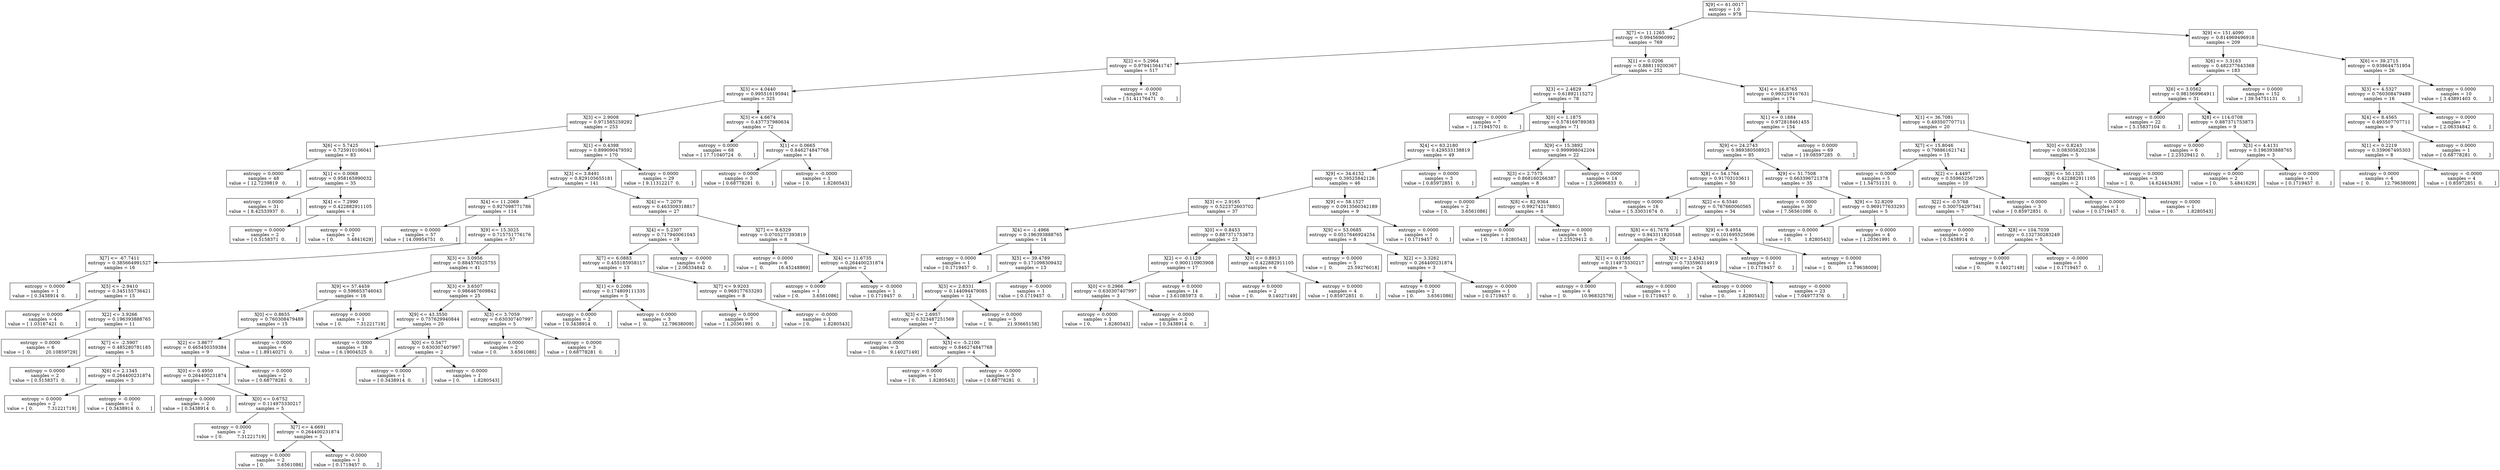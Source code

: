 digraph Tree {
0 [label="X[9] <= 61.0017\nentropy = 1.0\nsamples = 978", shape="box"] ;
1 [label="X[7] <= 11.1265\nentropy = 0.99456960992\nsamples = 769", shape="box"] ;
0 -> 1 ;
2 [label="X[2] <= 5.2964\nentropy = 0.979415641747\nsamples = 517", shape="box"] ;
1 -> 2 ;
3 [label="X[3] <= 4.0440\nentropy = 0.995516195941\nsamples = 325", shape="box"] ;
2 -> 3 ;
4 [label="X[3] <= 2.9008\nentropy = 0.971585259292\nsamples = 253", shape="box"] ;
3 -> 4 ;
5 [label="X[6] <= 5.7425\nentropy = 0.725910106041\nsamples = 83", shape="box"] ;
4 -> 5 ;
6 [label="entropy = 0.0000\nsamples = 48\nvalue = [ 12.7239819   0.       ]", shape="box"] ;
5 -> 6 ;
7 [label="X[1] <= 0.0068\nentropy = 0.958165990032\nsamples = 35", shape="box"] ;
5 -> 7 ;
8 [label="entropy = 0.0000\nsamples = 31\nvalue = [ 8.42533937  0.        ]", shape="box"] ;
7 -> 8 ;
9 [label="X[4] <= 7.2990\nentropy = 0.422882911105\nsamples = 4", shape="box"] ;
7 -> 9 ;
10 [label="entropy = 0.0000\nsamples = 2\nvalue = [ 0.5158371  0.       ]", shape="box"] ;
9 -> 10 ;
11 [label="entropy = 0.0000\nsamples = 2\nvalue = [ 0.         5.4841629]", shape="box"] ;
9 -> 11 ;
12 [label="X[1] <= 0.4398\nentropy = 0.899090479592\nsamples = 170", shape="box"] ;
4 -> 12 ;
13 [label="X[3] <= 3.8491\nentropy = 0.829105655181\nsamples = 141", shape="box"] ;
12 -> 13 ;
14 [label="X[4] <= 11.2069\nentropy = 0.927098771786\nsamples = 114", shape="box"] ;
13 -> 14 ;
15 [label="entropy = 0.0000\nsamples = 57\nvalue = [ 14.09954751   0.        ]", shape="box"] ;
14 -> 15 ;
16 [label="X[9] <= 15.3025\nentropy = 0.715751776176\nsamples = 57", shape="box"] ;
14 -> 16 ;
17 [label="X[7] <= -67.7411\nentropy = 0.385664991527\nsamples = 16", shape="box"] ;
16 -> 17 ;
18 [label="entropy = 0.0000\nsamples = 1\nvalue = [ 0.3438914  0.       ]", shape="box"] ;
17 -> 18 ;
19 [label="X[5] <= -2.9410\nentropy = 0.345155736421\nsamples = 15", shape="box"] ;
17 -> 19 ;
20 [label="entropy = 0.0000\nsamples = 4\nvalue = [ 1.03167421  0.        ]", shape="box"] ;
19 -> 20 ;
21 [label="X[2] <= 3.9266\nentropy = 0.196393888765\nsamples = 11", shape="box"] ;
19 -> 21 ;
22 [label="entropy = 0.0000\nsamples = 6\nvalue = [  0.          20.10859729]", shape="box"] ;
21 -> 22 ;
23 [label="X[7] <= -2.5907\nentropy = 0.485280781185\nsamples = 5", shape="box"] ;
21 -> 23 ;
24 [label="entropy = 0.0000\nsamples = 2\nvalue = [ 0.5158371  0.       ]", shape="box"] ;
23 -> 24 ;
25 [label="X[6] <= 2.1345\nentropy = 0.264400231874\nsamples = 3", shape="box"] ;
23 -> 25 ;
26 [label="entropy = 0.0000\nsamples = 2\nvalue = [ 0.          7.31221719]", shape="box"] ;
25 -> 26 ;
27 [label="entropy = -0.0000\nsamples = 1\nvalue = [ 0.3438914  0.       ]", shape="box"] ;
25 -> 27 ;
28 [label="X[3] <= 3.0956\nentropy = 0.884576525755\nsamples = 41", shape="box"] ;
16 -> 28 ;
29 [label="X[9] <= 57.4459\nentropy = 0.596653746043\nsamples = 16", shape="box"] ;
28 -> 29 ;
30 [label="X[0] <= 0.8655\nentropy = 0.760308479489\nsamples = 15", shape="box"] ;
29 -> 30 ;
31 [label="X[2] <= 3.8677\nentropy = 0.465450359384\nsamples = 9", shape="box"] ;
30 -> 31 ;
32 [label="X[0] <= 0.4950\nentropy = 0.264400231874\nsamples = 7", shape="box"] ;
31 -> 32 ;
33 [label="entropy = 0.0000\nsamples = 2\nvalue = [ 0.3438914  0.       ]", shape="box"] ;
32 -> 33 ;
34 [label="X[0] <= 0.6752\nentropy = 0.114975330217\nsamples = 5", shape="box"] ;
32 -> 34 ;
35 [label="entropy = 0.0000\nsamples = 2\nvalue = [ 0.          7.31221719]", shape="box"] ;
34 -> 35 ;
36 [label="X[7] <= 4.6691\nentropy = 0.264400231874\nsamples = 3", shape="box"] ;
34 -> 36 ;
37 [label="entropy = 0.0000\nsamples = 2\nvalue = [ 0.         3.6561086]", shape="box"] ;
36 -> 37 ;
38 [label="entropy = -0.0000\nsamples = 1\nvalue = [ 0.1719457  0.       ]", shape="box"] ;
36 -> 38 ;
39 [label="entropy = 0.0000\nsamples = 2\nvalue = [ 0.68778281  0.        ]", shape="box"] ;
31 -> 39 ;
40 [label="entropy = 0.0000\nsamples = 6\nvalue = [ 1.89140271  0.        ]", shape="box"] ;
30 -> 40 ;
41 [label="entropy = 0.0000\nsamples = 1\nvalue = [ 0.          7.31221719]", shape="box"] ;
29 -> 41 ;
42 [label="X[3] <= 3.6507\nentropy = 0.986467609842\nsamples = 25", shape="box"] ;
28 -> 42 ;
43 [label="X[9] <= 43.3550\nentropy = 0.757629940844\nsamples = 20", shape="box"] ;
42 -> 43 ;
44 [label="entropy = 0.0000\nsamples = 18\nvalue = [ 6.19004525  0.        ]", shape="box"] ;
43 -> 44 ;
45 [label="X[0] <= 0.5477\nentropy = 0.630307407997\nsamples = 2", shape="box"] ;
43 -> 45 ;
46 [label="entropy = 0.0000\nsamples = 1\nvalue = [ 0.3438914  0.       ]", shape="box"] ;
45 -> 46 ;
47 [label="entropy = -0.0000\nsamples = 1\nvalue = [ 0.         1.8280543]", shape="box"] ;
45 -> 47 ;
48 [label="X[3] <= 3.7059\nentropy = 0.630307407997\nsamples = 5", shape="box"] ;
42 -> 48 ;
49 [label="entropy = 0.0000\nsamples = 2\nvalue = [ 0.         3.6561086]", shape="box"] ;
48 -> 49 ;
50 [label="entropy = 0.0000\nsamples = 3\nvalue = [ 0.68778281  0.        ]", shape="box"] ;
48 -> 50 ;
51 [label="X[4] <= 7.2079\nentropy = 0.463309318817\nsamples = 27", shape="box"] ;
13 -> 51 ;
52 [label="X[4] <= 5.2307\nentropy = 0.717940061043\nsamples = 19", shape="box"] ;
51 -> 52 ;
53 [label="X[7] <= 6.0883\nentropy = 0.455185958117\nsamples = 13", shape="box"] ;
52 -> 53 ;
54 [label="X[1] <= 0.2086\nentropy = 0.174809111335\nsamples = 5", shape="box"] ;
53 -> 54 ;
55 [label="entropy = 0.0000\nsamples = 2\nvalue = [ 0.3438914  0.       ]", shape="box"] ;
54 -> 55 ;
56 [label="entropy = 0.0000\nsamples = 3\nvalue = [  0.          12.79638009]", shape="box"] ;
54 -> 56 ;
57 [label="X[7] <= 9.9203\nentropy = 0.969177633293\nsamples = 8", shape="box"] ;
53 -> 57 ;
58 [label="entropy = 0.0000\nsamples = 7\nvalue = [ 1.20361991  0.        ]", shape="box"] ;
57 -> 58 ;
59 [label="entropy = -0.0000\nsamples = 1\nvalue = [ 0.         1.8280543]", shape="box"] ;
57 -> 59 ;
60 [label="entropy = -0.0000\nsamples = 6\nvalue = [ 2.06334842  0.        ]", shape="box"] ;
52 -> 60 ;
61 [label="X[7] <= 9.6329\nentropy = 0.0705277393819\nsamples = 8", shape="box"] ;
51 -> 61 ;
62 [label="entropy = 0.0000\nsamples = 6\nvalue = [  0.          16.45248869]", shape="box"] ;
61 -> 62 ;
63 [label="X[4] <= 11.6735\nentropy = 0.264400231874\nsamples = 2", shape="box"] ;
61 -> 63 ;
64 [label="entropy = 0.0000\nsamples = 1\nvalue = [ 0.         3.6561086]", shape="box"] ;
63 -> 64 ;
65 [label="entropy = -0.0000\nsamples = 1\nvalue = [ 0.1719457  0.       ]", shape="box"] ;
63 -> 65 ;
66 [label="entropy = 0.0000\nsamples = 29\nvalue = [ 9.11312217  0.        ]", shape="box"] ;
12 -> 66 ;
67 [label="X[3] <= 4.6674\nentropy = 0.437737980634\nsamples = 72", shape="box"] ;
3 -> 67 ;
68 [label="entropy = 0.0000\nsamples = 68\nvalue = [ 17.71040724   0.        ]", shape="box"] ;
67 -> 68 ;
69 [label="X[1] <= 0.0665\nentropy = 0.846274847768\nsamples = 4", shape="box"] ;
67 -> 69 ;
70 [label="entropy = 0.0000\nsamples = 3\nvalue = [ 0.68778281  0.        ]", shape="box"] ;
69 -> 70 ;
71 [label="entropy = -0.0000\nsamples = 1\nvalue = [ 0.         1.8280543]", shape="box"] ;
69 -> 71 ;
72 [label="entropy = -0.0000\nsamples = 192\nvalue = [ 51.41176471   0.        ]", shape="box"] ;
2 -> 72 ;
73 [label="X[1] <= 0.0206\nentropy = 0.888119200367\nsamples = 252", shape="box"] ;
1 -> 73 ;
74 [label="X[3] <= 2.4829\nentropy = 0.61892115272\nsamples = 78", shape="box"] ;
73 -> 74 ;
75 [label="entropy = 0.0000\nsamples = 7\nvalue = [ 1.71945701  0.        ]", shape="box"] ;
74 -> 75 ;
76 [label="X[0] <= 1.1875\nentropy = 0.578169789383\nsamples = 71", shape="box"] ;
74 -> 76 ;
77 [label="X[4] <= 63.2180\nentropy = 0.429533138819\nsamples = 49", shape="box"] ;
76 -> 77 ;
78 [label="X[9] <= 34.6152\nentropy = 0.39525842126\nsamples = 46", shape="box"] ;
77 -> 78 ;
79 [label="X[3] <= 2.9165\nentropy = 0.522372603702\nsamples = 37", shape="box"] ;
78 -> 79 ;
80 [label="X[4] <= -1.4966\nentropy = 0.196393888765\nsamples = 14", shape="box"] ;
79 -> 80 ;
81 [label="entropy = 0.0000\nsamples = 1\nvalue = [ 0.1719457  0.       ]", shape="box"] ;
80 -> 81 ;
82 [label="X[5] <= 39.4789\nentropy = 0.171098309432\nsamples = 13", shape="box"] ;
80 -> 82 ;
83 [label="X[3] <= 2.8331\nentropy = 0.144094479085\nsamples = 12", shape="box"] ;
82 -> 83 ;
84 [label="X[3] <= 2.6957\nentropy = 0.323487251569\nsamples = 7", shape="box"] ;
83 -> 84 ;
85 [label="entropy = 0.0000\nsamples = 3\nvalue = [ 0.          9.14027149]", shape="box"] ;
84 -> 85 ;
86 [label="X[5] <= -5.2100\nentropy = 0.846274847768\nsamples = 4", shape="box"] ;
84 -> 86 ;
87 [label="entropy = 0.0000\nsamples = 1\nvalue = [ 0.         1.8280543]", shape="box"] ;
86 -> 87 ;
88 [label="entropy = -0.0000\nsamples = 3\nvalue = [ 0.68778281  0.        ]", shape="box"] ;
86 -> 88 ;
89 [label="entropy = 0.0000\nsamples = 5\nvalue = [  0.          21.93665158]", shape="box"] ;
83 -> 89 ;
90 [label="entropy = -0.0000\nsamples = 1\nvalue = [ 0.1719457  0.       ]", shape="box"] ;
82 -> 90 ;
91 [label="X[0] <= 0.8453\nentropy = 0.887371753873\nsamples = 23", shape="box"] ;
79 -> 91 ;
92 [label="X[2] <= -0.1129\nentropy = 0.900110903908\nsamples = 17", shape="box"] ;
91 -> 92 ;
93 [label="X[0] <= 0.2966\nentropy = 0.630307407997\nsamples = 3", shape="box"] ;
92 -> 93 ;
94 [label="entropy = 0.0000\nsamples = 1\nvalue = [ 0.         1.8280543]", shape="box"] ;
93 -> 94 ;
95 [label="entropy = -0.0000\nsamples = 2\nvalue = [ 0.3438914  0.       ]", shape="box"] ;
93 -> 95 ;
96 [label="entropy = 0.0000\nsamples = 14\nvalue = [ 3.61085973  0.        ]", shape="box"] ;
92 -> 96 ;
97 [label="X[0] <= 0.8913\nentropy = 0.422882911105\nsamples = 6", shape="box"] ;
91 -> 97 ;
98 [label="entropy = 0.0000\nsamples = 2\nvalue = [ 0.          9.14027149]", shape="box"] ;
97 -> 98 ;
99 [label="entropy = 0.0000\nsamples = 4\nvalue = [ 0.85972851  0.        ]", shape="box"] ;
97 -> 99 ;
100 [label="X[9] <= 58.1527\nentropy = 0.0913560342189\nsamples = 9", shape="box"] ;
78 -> 100 ;
101 [label="X[9] <= 53.0685\nentropy = 0.0517646924254\nsamples = 8", shape="box"] ;
100 -> 101 ;
102 [label="entropy = 0.0000\nsamples = 5\nvalue = [  0.          25.59276018]", shape="box"] ;
101 -> 102 ;
103 [label="X[2] <= 3.3262\nentropy = 0.264400231874\nsamples = 3", shape="box"] ;
101 -> 103 ;
104 [label="entropy = 0.0000\nsamples = 2\nvalue = [ 0.         3.6561086]", shape="box"] ;
103 -> 104 ;
105 [label="entropy = -0.0000\nsamples = 1\nvalue = [ 0.1719457  0.       ]", shape="box"] ;
103 -> 105 ;
106 [label="entropy = 0.0000\nsamples = 1\nvalue = [ 0.1719457  0.       ]", shape="box"] ;
100 -> 106 ;
107 [label="entropy = 0.0000\nsamples = 3\nvalue = [ 0.85972851  0.        ]", shape="box"] ;
77 -> 107 ;
108 [label="X[9] <= 15.3892\nentropy = 0.999998042204\nsamples = 22", shape="box"] ;
76 -> 108 ;
109 [label="X[3] <= 2.7575\nentropy = 0.868160266387\nsamples = 8", shape="box"] ;
108 -> 109 ;
110 [label="entropy = 0.0000\nsamples = 2\nvalue = [ 0.         3.6561086]", shape="box"] ;
109 -> 110 ;
111 [label="X[8] <= 82.9364\nentropy = 0.992742178801\nsamples = 6", shape="box"] ;
109 -> 111 ;
112 [label="entropy = 0.0000\nsamples = 1\nvalue = [ 0.         1.8280543]", shape="box"] ;
111 -> 112 ;
113 [label="entropy = 0.0000\nsamples = 5\nvalue = [ 2.23529412  0.        ]", shape="box"] ;
111 -> 113 ;
114 [label="entropy = 0.0000\nsamples = 14\nvalue = [ 3.26696833  0.        ]", shape="box"] ;
108 -> 114 ;
115 [label="X[4] <= 16.8765\nentropy = 0.993259167631\nsamples = 174", shape="box"] ;
73 -> 115 ;
116 [label="X[1] <= 0.1884\nentropy = 0.972818461455\nsamples = 154", shape="box"] ;
115 -> 116 ;
117 [label="X[9] <= 24.2743\nentropy = 0.989380508925\nsamples = 85", shape="box"] ;
116 -> 117 ;
118 [label="X[8] <= 54.1764\nentropy = 0.91703103611\nsamples = 50", shape="box"] ;
117 -> 118 ;
119 [label="entropy = 0.0000\nsamples = 16\nvalue = [ 5.33031674  0.        ]", shape="box"] ;
118 -> 119 ;
120 [label="X[2] <= 6.5540\nentropy = 0.767660060565\nsamples = 34", shape="box"] ;
118 -> 120 ;
121 [label="X[8] <= 61.7678\nentropy = 0.943311820548\nsamples = 29", shape="box"] ;
120 -> 121 ;
122 [label="X[1] <= 0.1586\nentropy = 0.114975330217\nsamples = 5", shape="box"] ;
121 -> 122 ;
123 [label="entropy = 0.0000\nsamples = 4\nvalue = [  0.          10.96832579]", shape="box"] ;
122 -> 123 ;
124 [label="entropy = 0.0000\nsamples = 1\nvalue = [ 0.1719457  0.       ]", shape="box"] ;
122 -> 124 ;
125 [label="X[3] <= 2.4342\nentropy = 0.733596314919\nsamples = 24", shape="box"] ;
121 -> 125 ;
126 [label="entropy = 0.0000\nsamples = 1\nvalue = [ 0.         1.8280543]", shape="box"] ;
125 -> 126 ;
127 [label="entropy = -0.0000\nsamples = 23\nvalue = [ 7.04977376  0.        ]", shape="box"] ;
125 -> 127 ;
128 [label="X[9] <= 9.4954\nentropy = 0.101695525696\nsamples = 5", shape="box"] ;
120 -> 128 ;
129 [label="entropy = 0.0000\nsamples = 1\nvalue = [ 0.1719457  0.       ]", shape="box"] ;
128 -> 129 ;
130 [label="entropy = 0.0000\nsamples = 4\nvalue = [  0.          12.79638009]", shape="box"] ;
128 -> 130 ;
131 [label="X[9] <= 51.7508\nentropy = 0.663396721378\nsamples = 35", shape="box"] ;
117 -> 131 ;
132 [label="entropy = 0.0000\nsamples = 30\nvalue = [ 7.56561086  0.        ]", shape="box"] ;
131 -> 132 ;
133 [label="X[9] <= 52.8209\nentropy = 0.969177633293\nsamples = 5", shape="box"] ;
131 -> 133 ;
134 [label="entropy = 0.0000\nsamples = 1\nvalue = [ 0.         1.8280543]", shape="box"] ;
133 -> 134 ;
135 [label="entropy = 0.0000\nsamples = 4\nvalue = [ 1.20361991  0.        ]", shape="box"] ;
133 -> 135 ;
136 [label="entropy = 0.0000\nsamples = 69\nvalue = [ 19.08597285   0.        ]", shape="box"] ;
116 -> 136 ;
137 [label="X[1] <= 36.7081\nentropy = 0.493507707711\nsamples = 20", shape="box"] ;
115 -> 137 ;
138 [label="X[7] <= 15.8046\nentropy = 0.798861621742\nsamples = 15", shape="box"] ;
137 -> 138 ;
139 [label="entropy = 0.0000\nsamples = 5\nvalue = [ 1.54751131  0.        ]", shape="box"] ;
138 -> 139 ;
140 [label="X[2] <= 4.4497\nentropy = 0.559652567295\nsamples = 10", shape="box"] ;
138 -> 140 ;
141 [label="X[2] <= -0.5768\nentropy = 0.300754297541\nsamples = 7", shape="box"] ;
140 -> 141 ;
142 [label="entropy = 0.0000\nsamples = 2\nvalue = [ 0.3438914  0.       ]", shape="box"] ;
141 -> 142 ;
143 [label="X[8] <= 104.7039\nentropy = 0.132730283249\nsamples = 5", shape="box"] ;
141 -> 143 ;
144 [label="entropy = 0.0000\nsamples = 4\nvalue = [ 0.          9.14027149]", shape="box"] ;
143 -> 144 ;
145 [label="entropy = -0.0000\nsamples = 1\nvalue = [ 0.1719457  0.       ]", shape="box"] ;
143 -> 145 ;
146 [label="entropy = 0.0000\nsamples = 3\nvalue = [ 0.85972851  0.        ]", shape="box"] ;
140 -> 146 ;
147 [label="X[0] <= 0.8243\nentropy = 0.083058202336\nsamples = 5", shape="box"] ;
137 -> 147 ;
148 [label="X[8] <= 50.1325\nentropy = 0.422882911105\nsamples = 2", shape="box"] ;
147 -> 148 ;
149 [label="entropy = 0.0000\nsamples = 1\nvalue = [ 0.1719457  0.       ]", shape="box"] ;
148 -> 149 ;
150 [label="entropy = 0.0000\nsamples = 1\nvalue = [ 0.         1.8280543]", shape="box"] ;
148 -> 150 ;
151 [label="entropy = 0.0000\nsamples = 3\nvalue = [  0.          14.62443439]", shape="box"] ;
147 -> 151 ;
152 [label="X[9] <= 151.4090\nentropy = 0.814969496918\nsamples = 209", shape="box"] ;
0 -> 152 ;
153 [label="X[6] <= 3.3163\nentropy = 0.482377643368\nsamples = 183", shape="box"] ;
152 -> 153 ;
154 [label="X[6] <= 3.0562\nentropy = 0.981569964911\nsamples = 31", shape="box"] ;
153 -> 154 ;
155 [label="entropy = 0.0000\nsamples = 22\nvalue = [ 5.15837104  0.        ]", shape="box"] ;
154 -> 155 ;
156 [label="X[8] <= 114.0708\nentropy = 0.887371753873\nsamples = 9", shape="box"] ;
154 -> 156 ;
157 [label="entropy = 0.0000\nsamples = 6\nvalue = [ 2.23529412  0.        ]", shape="box"] ;
156 -> 157 ;
158 [label="X[3] <= 4.4131\nentropy = 0.196393888765\nsamples = 3", shape="box"] ;
156 -> 158 ;
159 [label="entropy = 0.0000\nsamples = 2\nvalue = [ 0.         5.4841629]", shape="box"] ;
158 -> 159 ;
160 [label="entropy = 0.0000\nsamples = 1\nvalue = [ 0.1719457  0.       ]", shape="box"] ;
158 -> 160 ;
161 [label="entropy = 0.0000\nsamples = 152\nvalue = [ 39.54751131   0.        ]", shape="box"] ;
153 -> 161 ;
162 [label="X[6] <= 39.2715\nentropy = 0.938644751954\nsamples = 26", shape="box"] ;
152 -> 162 ;
163 [label="X[3] <= 4.5327\nentropy = 0.760308479489\nsamples = 16", shape="box"] ;
162 -> 163 ;
164 [label="X[4] <= 8.4565\nentropy = 0.493507707711\nsamples = 9", shape="box"] ;
163 -> 164 ;
165 [label="X[1] <= 0.2219\nentropy = 0.339067495303\nsamples = 8", shape="box"] ;
164 -> 165 ;
166 [label="entropy = 0.0000\nsamples = 4\nvalue = [  0.          12.79638009]", shape="box"] ;
165 -> 166 ;
167 [label="entropy = -0.0000\nsamples = 4\nvalue = [ 0.85972851  0.        ]", shape="box"] ;
165 -> 167 ;
168 [label="entropy = 0.0000\nsamples = 1\nvalue = [ 0.68778281  0.        ]", shape="box"] ;
164 -> 168 ;
169 [label="entropy = 0.0000\nsamples = 7\nvalue = [ 2.06334842  0.        ]", shape="box"] ;
163 -> 169 ;
170 [label="entropy = 0.0000\nsamples = 10\nvalue = [ 3.43891403  0.        ]", shape="box"] ;
162 -> 170 ;
}